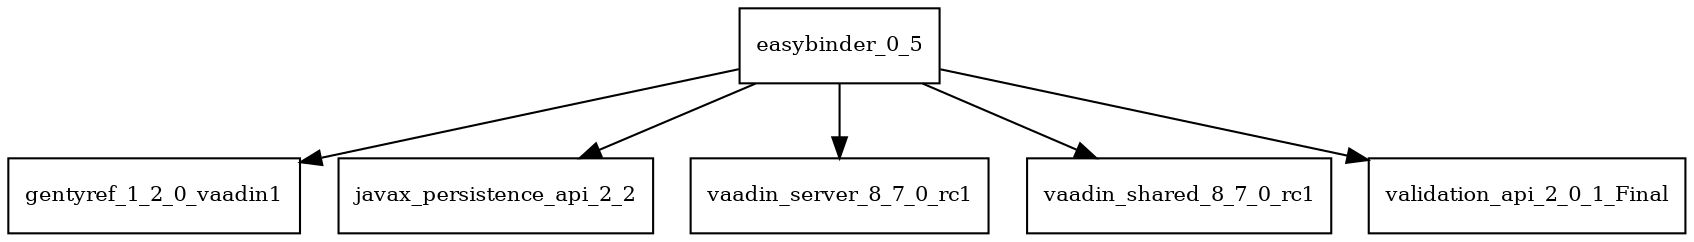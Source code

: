 digraph easybinder_0_5_dependencies {
  node [shape = box, fontsize=10.0];
  easybinder_0_5 -> gentyref_1_2_0_vaadin1;
  easybinder_0_5 -> javax_persistence_api_2_2;
  easybinder_0_5 -> vaadin_server_8_7_0_rc1;
  easybinder_0_5 -> vaadin_shared_8_7_0_rc1;
  easybinder_0_5 -> validation_api_2_0_1_Final;
}
